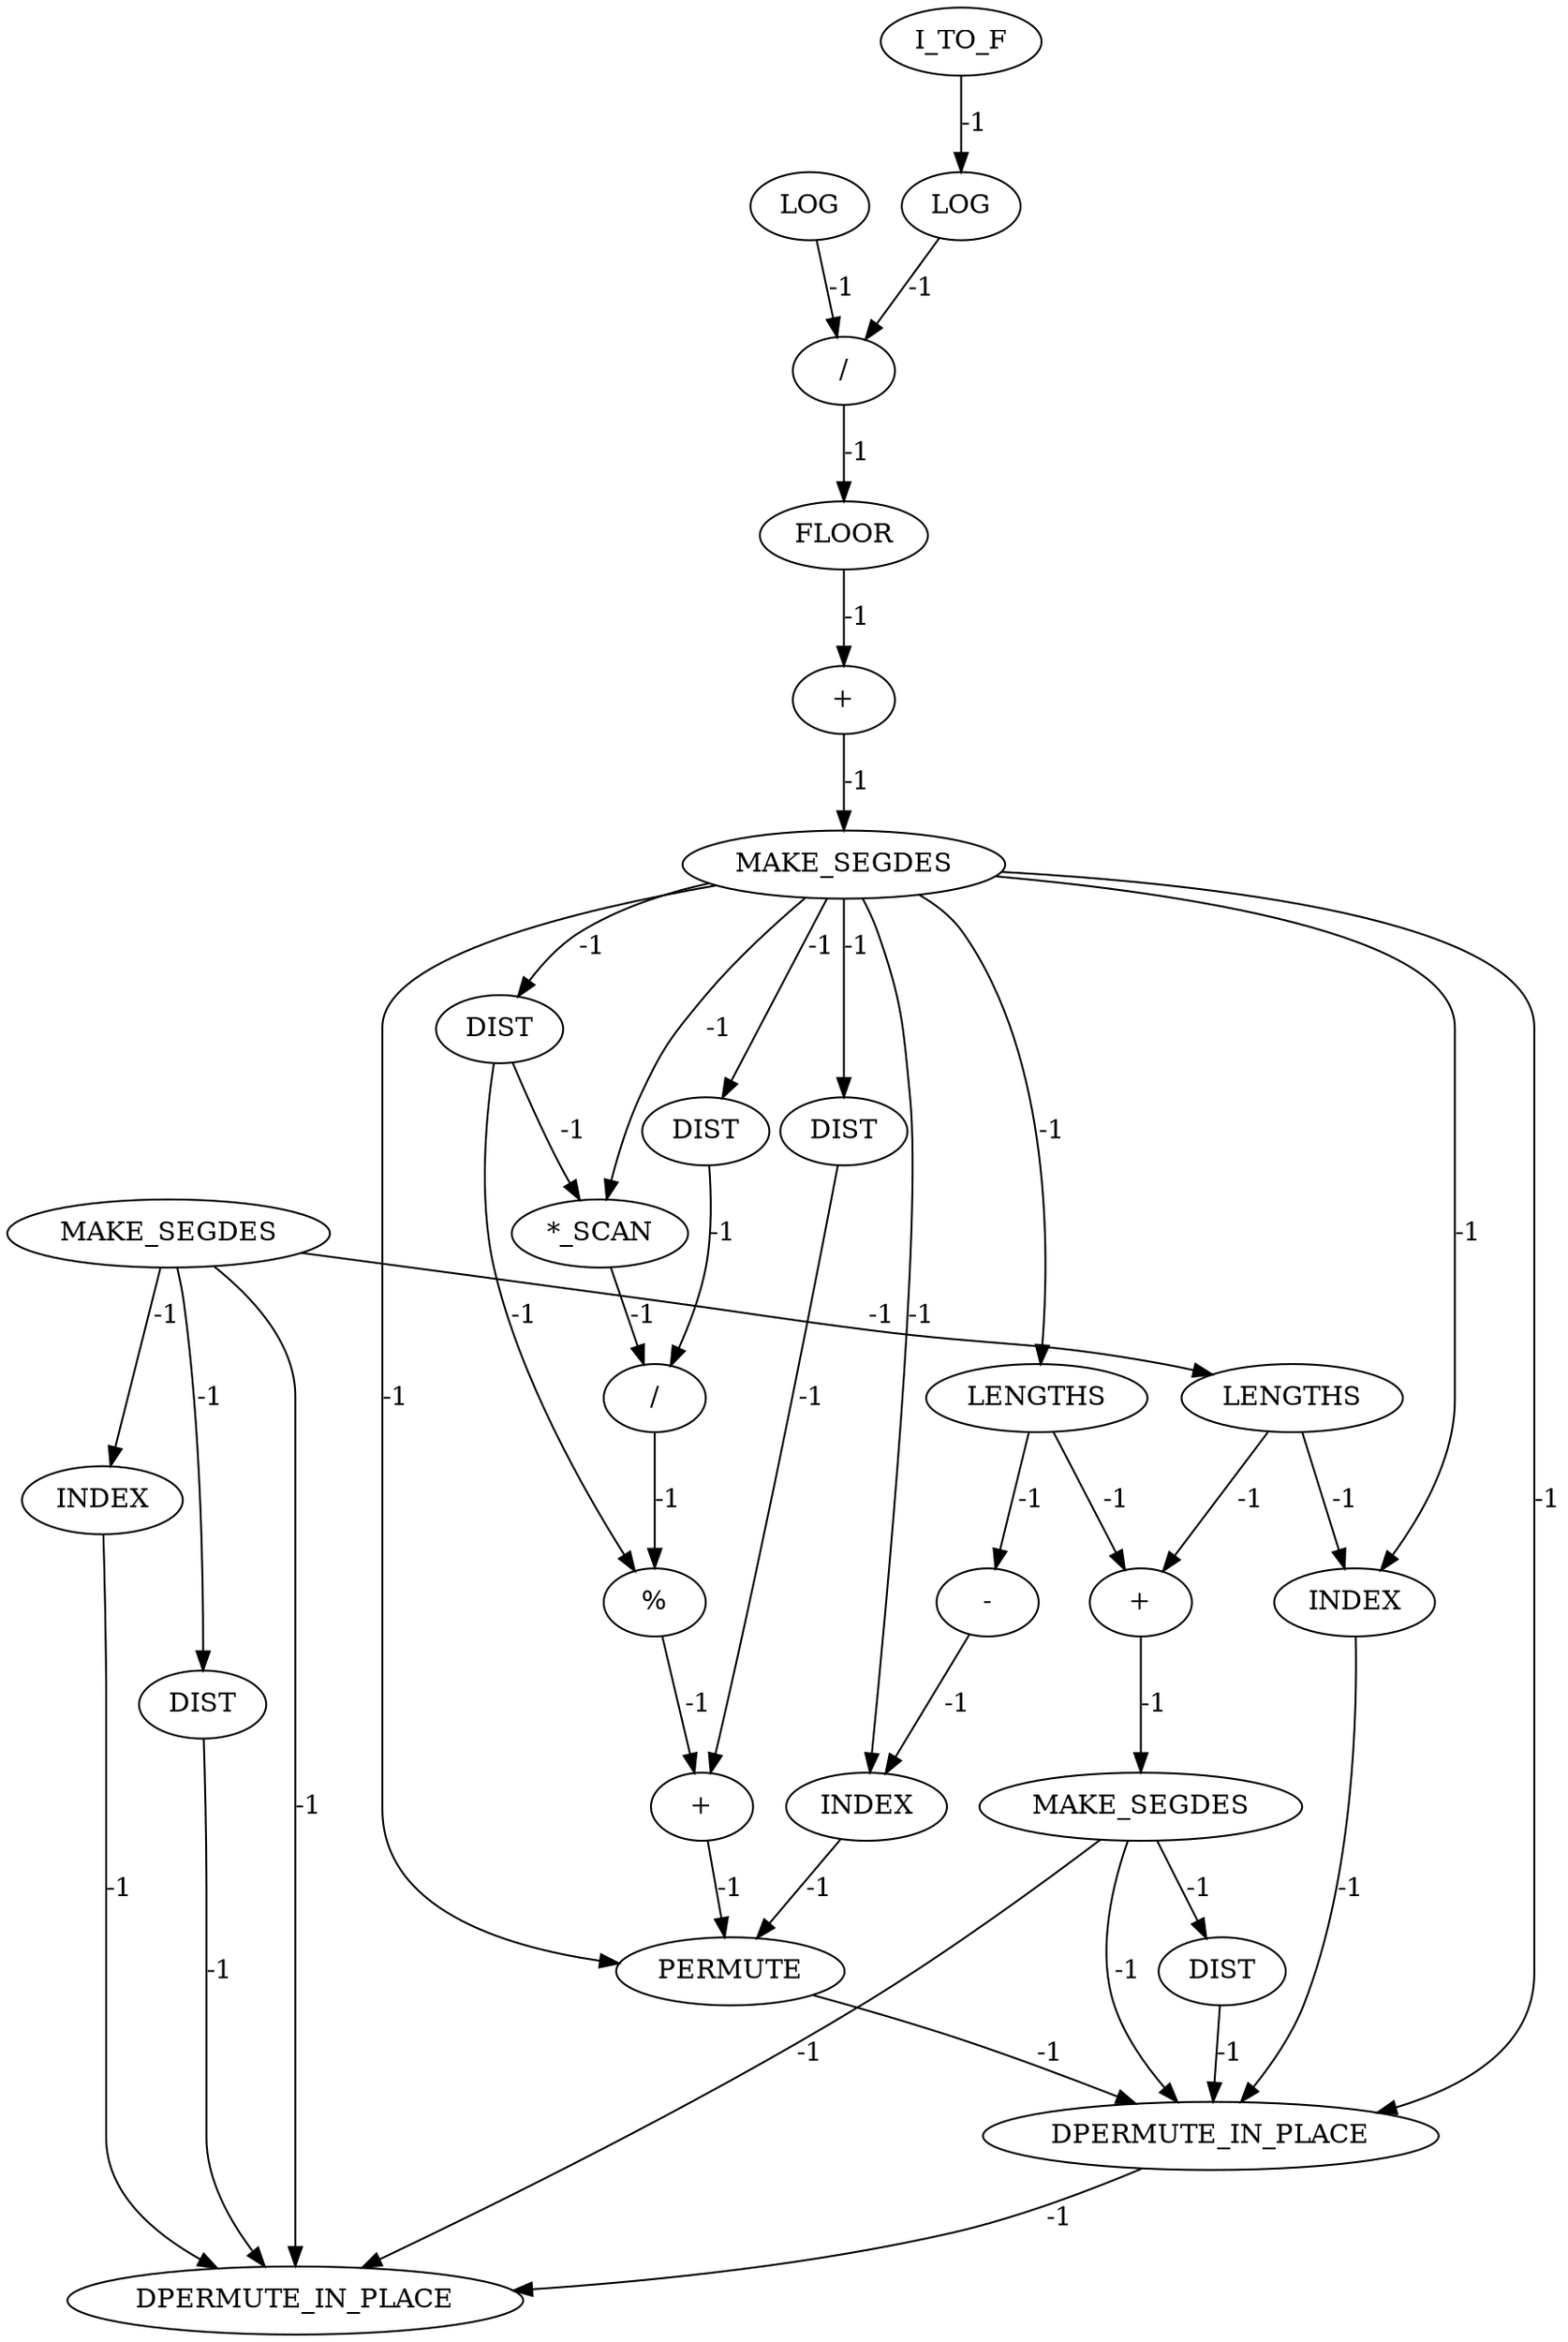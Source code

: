digraph {
	cg_B_INST_15146 [label=LENGTHS cost=0]
	cg_B_INST_15184 [label=INDEX cost=0]
	cg_B_INST_15085 [label=I_TO_F cost=0]
	cg_B_INST_15118 [label=DIST cost=0]
	cg_B_INST_15164 [label=PERMUTE cost=0]
	cg_B_INST_15173 [label=DIST cost=0]
	cg_B_INST_15137 [label="%" cost=0]
	cg_B_INST_15098 [label=MAKE_SEGDES cost=0]
	cg_B_INST_15140 [label="+" cost=0]
	cg_B_INST_15126 [label="/" cost=0]
	cg_B_INST_15094 [label=FLOOR cost=0]
	cg_B_INST_15104 [label=DIST cost=0]
	cg_B_INST_15090 [label=LOG cost=0]
	cg_B_INST_15188 [label=LENGTHS cost=0]
	cg_B_INST_15167 [label=MAKE_SEGDES cost=0]
	cg_B_INST_15218 [label=DIST cost=0]
	cg_B_INST_15212 [label=MAKE_SEGDES cost=0]
	cg_B_INST_15148 [label="-" cost=0]
	cg_B_INST_15156 [label=INDEX cost=0]
	cg_B_INST_16467 [label=DPERMUTE_IN_PLACE cost=0]
	cg_B_INST_15095 [label="+" cost=0]
	cg_B_INST_15088 [label=LOG cost=0]
	cg_B_INST_15106 [label="*_SCAN" cost=0]
	cg_B_INST_15111 [label=DIST cost=0]
	cg_B_INST_15207 [label="+" cost=0]
	cg_B_INST_15093 [label="/" cost=0]
	cg_B_INST_15196 [label=INDEX cost=0]
	cg_B_INST_16466 [label=DPERMUTE_IN_PLACE cost=0]
	cg_B_INST_15146 -> cg_B_INST_15148 [label=-1 cost=-1]
	cg_B_INST_15146 -> cg_B_INST_15207 [label=-1 cost=-1]
	cg_B_INST_15184 -> cg_B_INST_16467 [label=-1 cost=-1]
	cg_B_INST_15085 -> cg_B_INST_15088 [label=-1 cost=-1]
	cg_B_INST_15118 -> cg_B_INST_15140 [label=-1 cost=-1]
	cg_B_INST_15164 -> cg_B_INST_16466 [label=-1 cost=-1]
	cg_B_INST_15173 -> cg_B_INST_16467 [label=-1 cost=-1]
	cg_B_INST_15137 -> cg_B_INST_15140 [label=-1 cost=-1]
	cg_B_INST_15098 -> cg_B_INST_15104 [label=-1 cost=-1]
	cg_B_INST_15098 -> cg_B_INST_15106 [label=-1 cost=-1]
	cg_B_INST_15098 -> cg_B_INST_15111 [label=-1 cost=-1]
	cg_B_INST_15098 -> cg_B_INST_15118 [label=-1 cost=-1]
	cg_B_INST_15098 -> cg_B_INST_15146 [label=-1 cost=-1]
	cg_B_INST_15098 -> cg_B_INST_15156 [label=-1 cost=-1]
	cg_B_INST_15098 -> cg_B_INST_15164 [label=-1 cost=-1]
	cg_B_INST_15098 -> cg_B_INST_15196 [label=-1 cost=-1]
	cg_B_INST_15098 -> cg_B_INST_16466 [label=-1 cost=-1]
	cg_B_INST_15140 -> cg_B_INST_15164 [label=-1 cost=-1]
	cg_B_INST_15126 -> cg_B_INST_15137 [label=-1 cost=-1]
	cg_B_INST_15094 -> cg_B_INST_15095 [label=-1 cost=-1]
	cg_B_INST_15104 -> cg_B_INST_15106 [label=-1 cost=-1]
	cg_B_INST_15104 -> cg_B_INST_15137 [label=-1 cost=-1]
	cg_B_INST_15090 -> cg_B_INST_15093 [label=-1 cost=-1]
	cg_B_INST_15188 -> cg_B_INST_15196 [label=-1 cost=-1]
	cg_B_INST_15188 -> cg_B_INST_15207 [label=-1 cost=-1]
	cg_B_INST_15167 -> cg_B_INST_15173 [label=-1 cost=-1]
	cg_B_INST_15167 -> cg_B_INST_15184 [label=-1 cost=-1]
	cg_B_INST_15167 -> cg_B_INST_15188 [label=-1 cost=-1]
	cg_B_INST_15167 -> cg_B_INST_16467 [label=-1 cost=-1]
	cg_B_INST_15218 -> cg_B_INST_16466 [label=-1 cost=-1]
	cg_B_INST_15212 -> cg_B_INST_15218 [label=-1 cost=-1]
	cg_B_INST_15212 -> cg_B_INST_16466 [label=-1 cost=-1]
	cg_B_INST_15212 -> cg_B_INST_16467 [label=-1 cost=-1]
	cg_B_INST_15148 -> cg_B_INST_15156 [label=-1 cost=-1]
	cg_B_INST_15156 -> cg_B_INST_15164 [label=-1 cost=-1]
	cg_B_INST_15095 -> cg_B_INST_15098 [label=-1 cost=-1]
	cg_B_INST_15088 -> cg_B_INST_15093 [label=-1 cost=-1]
	cg_B_INST_15106 -> cg_B_INST_15126 [label=-1 cost=-1]
	cg_B_INST_15111 -> cg_B_INST_15126 [label=-1 cost=-1]
	cg_B_INST_15207 -> cg_B_INST_15212 [label=-1 cost=-1]
	cg_B_INST_15093 -> cg_B_INST_15094 [label=-1 cost=-1]
	cg_B_INST_15196 -> cg_B_INST_16466 [label=-1 cost=-1]
	cg_B_INST_16466 -> cg_B_INST_16467 [label=-1 cost=-1]
}
